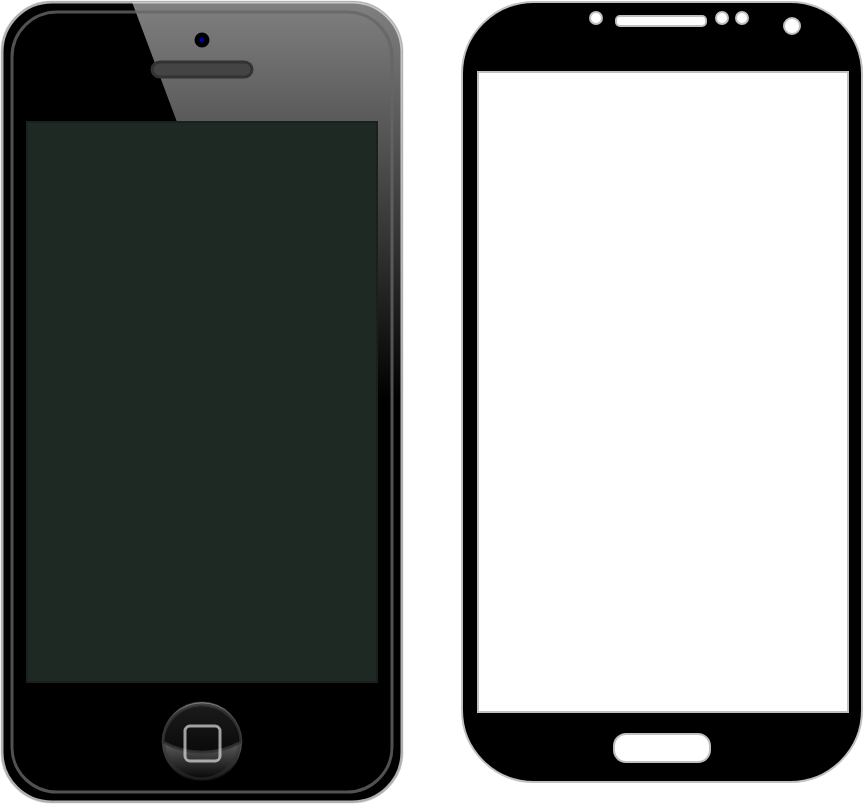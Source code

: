 <mxfile version="21.1.1" type="github">
  <diagram name="Página-1" id="z7y48pP76O_biSikpQAu">
    <mxGraphModel dx="1434" dy="1965" grid="1" gridSize="10" guides="1" tooltips="1" connect="1" arrows="1" fold="1" page="1" pageScale="1" pageWidth="827" pageHeight="1169" math="0" shadow="0">
      <root>
        <mxCell id="0" />
        <mxCell id="1" parent="0" />
        <mxCell id="-CApcJa_AwQY-JCyYewt-1" value="" style="verticalLabelPosition=bottom;verticalAlign=top;html=1;shadow=0;dashed=0;strokeWidth=1;shape=mxgraph.ios.iPhone;bgStyle=bgGreen;fillColor=#aaaaaa;sketch=0;" vertex="1" parent="1">
          <mxGeometry x="40" y="-40" width="200" height="400" as="geometry" />
        </mxCell>
        <mxCell id="-CApcJa_AwQY-JCyYewt-2" value="" style="verticalLabelPosition=bottom;verticalAlign=top;html=1;shadow=0;dashed=0;strokeWidth=1;shape=mxgraph.android.phone2;strokeColor=#c0c0c0;fillColor=#000000;" vertex="1" parent="1">
          <mxGeometry x="270" y="-40" width="200" height="390" as="geometry" />
        </mxCell>
      </root>
    </mxGraphModel>
  </diagram>
</mxfile>
